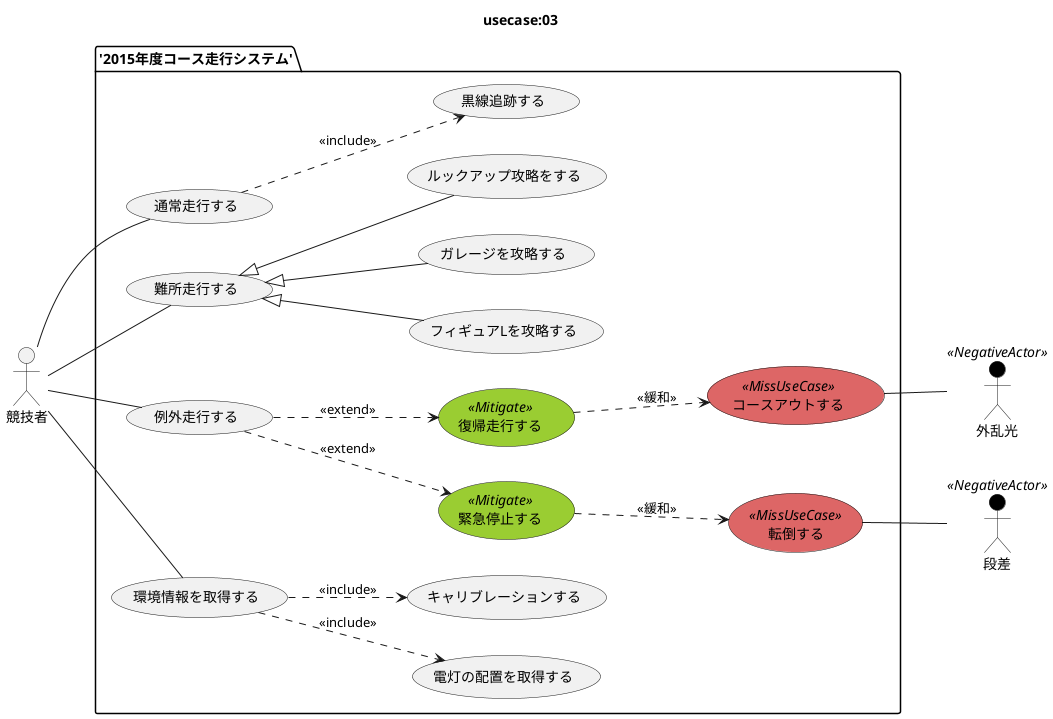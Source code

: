 @startuml usecase.png

title usecase:03 

actor 競技者 as user

left to right direction

skinparam usecase {
  BackgroundColor<<MissUseCase>> #DD6666
  BackgroundColor<<Mitigate>> YellowGreen
}

skinparam actor {
  BackgroundColor<<NegativeActor>> Black
}

actor 外乱光 as noise <<NegativeActor>>
actor 段差   as ramp  <<NegativeActor>>

package '2015年度コース走行システム' {

  usecase 通常走行する            as normal
  usecase 難所走行する            as different
  usecase 例外走行する            as exception

  usecase 黒線追跡する            as line
  usecase ガレージを攻略する      as grage
  usecase ルックアップ攻略をする  as lookup
  usecase フィギュアLを攻略する   as figureL

  usecase 復帰走行する            as return    <<Mitigate>>
  usecase 緊急停止する            as stop      <<Mitigate>>

  usecase コースアウトする        as courseout <<MissUseCase>>
  usecase 転倒する                as falling   <<MissUseCase>>

  usecase 環境情報を取得する      as getenv

  usecase 電灯の配置を取得する    as getlight
  usecase キャリブレーションする  as calb

  user -- normal
  user -- different
  user -- exception
  user -- getenv

  normal ..> line : <<include>>

  different <|-- grage
  different <|-- lookup
  different <|-- figureL

  exception ..> return : <<extend>>
  exception ..> stop   : <<extend>>

  getenv ..> getlight  : <<include>>
  getenv ..> calb      : <<include>>

  return ..> courseout : <<緩和>>
  stop ..> falling  : <<緩和>>

  courseout -- noise
  falling  -- ramp

}

@enduml
